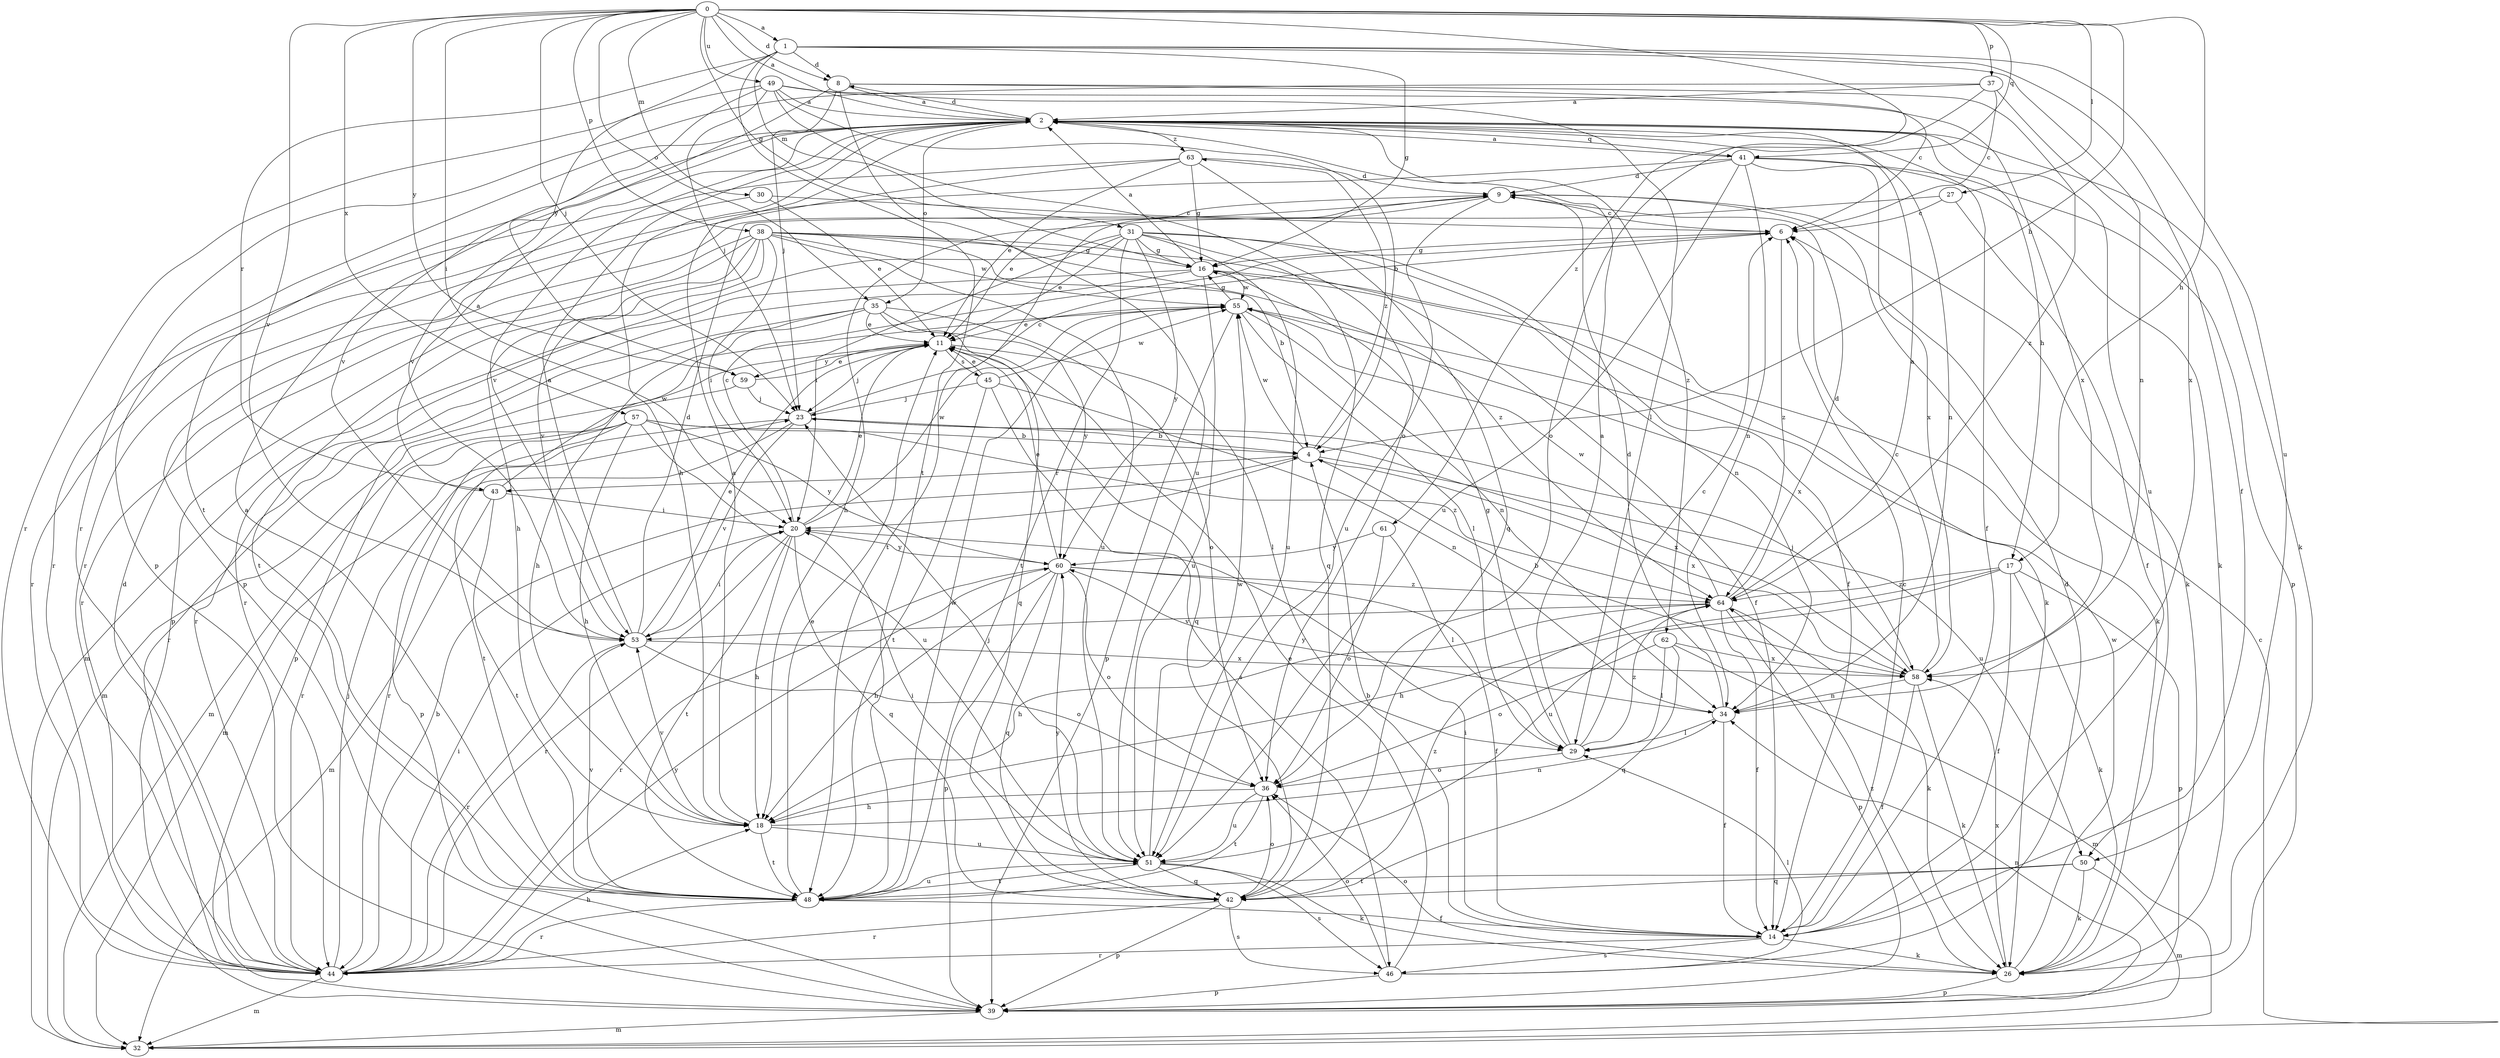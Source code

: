 strict digraph  {
0;
1;
2;
4;
6;
8;
9;
11;
14;
16;
17;
18;
20;
23;
26;
27;
29;
30;
31;
32;
34;
35;
36;
37;
38;
39;
41;
42;
43;
44;
45;
46;
48;
49;
50;
51;
53;
55;
57;
58;
59;
60;
61;
62;
63;
64;
0 -> 1  [label=a];
0 -> 2  [label=a];
0 -> 4  [label=b];
0 -> 8  [label=d];
0 -> 16  [label=g];
0 -> 17  [label=h];
0 -> 20  [label=i];
0 -> 23  [label=j];
0 -> 27  [label=l];
0 -> 30  [label=m];
0 -> 35  [label=o];
0 -> 37  [label=p];
0 -> 38  [label=p];
0 -> 41  [label=q];
0 -> 49  [label=u];
0 -> 53  [label=v];
0 -> 57  [label=x];
0 -> 59  [label=y];
0 -> 61  [label=z];
1 -> 8  [label=d];
1 -> 14  [label=f];
1 -> 16  [label=g];
1 -> 31  [label=m];
1 -> 34  [label=n];
1 -> 43  [label=r];
1 -> 48  [label=t];
1 -> 50  [label=u];
1 -> 59  [label=y];
2 -> 8  [label=d];
2 -> 14  [label=f];
2 -> 17  [label=h];
2 -> 18  [label=h];
2 -> 26  [label=k];
2 -> 34  [label=n];
2 -> 35  [label=o];
2 -> 39  [label=p];
2 -> 41  [label=q];
2 -> 48  [label=t];
2 -> 50  [label=u];
2 -> 53  [label=v];
2 -> 62  [label=z];
2 -> 63  [label=z];
4 -> 20  [label=i];
4 -> 43  [label=r];
4 -> 50  [label=u];
4 -> 55  [label=w];
4 -> 58  [label=x];
4 -> 63  [label=z];
6 -> 16  [label=g];
6 -> 64  [label=z];
8 -> 2  [label=a];
8 -> 6  [label=c];
8 -> 23  [label=j];
8 -> 51  [label=u];
8 -> 53  [label=v];
8 -> 64  [label=z];
9 -> 6  [label=c];
9 -> 11  [label=e];
9 -> 26  [label=k];
9 -> 48  [label=t];
9 -> 51  [label=u];
11 -> 23  [label=j];
11 -> 29  [label=l];
11 -> 32  [label=m];
11 -> 42  [label=q];
11 -> 45  [label=s];
11 -> 59  [label=y];
14 -> 4  [label=b];
14 -> 6  [label=c];
14 -> 20  [label=i];
14 -> 26  [label=k];
14 -> 44  [label=r];
14 -> 46  [label=s];
16 -> 2  [label=a];
16 -> 14  [label=f];
16 -> 26  [label=k];
16 -> 32  [label=m];
16 -> 44  [label=r];
16 -> 51  [label=u];
16 -> 55  [label=w];
17 -> 14  [label=f];
17 -> 18  [label=h];
17 -> 26  [label=k];
17 -> 39  [label=p];
17 -> 51  [label=u];
17 -> 64  [label=z];
18 -> 2  [label=a];
18 -> 34  [label=n];
18 -> 48  [label=t];
18 -> 51  [label=u];
18 -> 53  [label=v];
20 -> 6  [label=c];
20 -> 11  [label=e];
20 -> 18  [label=h];
20 -> 42  [label=q];
20 -> 44  [label=r];
20 -> 48  [label=t];
20 -> 55  [label=w];
20 -> 60  [label=y];
23 -> 4  [label=b];
23 -> 6  [label=c];
23 -> 32  [label=m];
23 -> 44  [label=r];
23 -> 53  [label=v];
23 -> 58  [label=x];
26 -> 36  [label=o];
26 -> 39  [label=p];
26 -> 55  [label=w];
26 -> 58  [label=x];
26 -> 64  [label=z];
27 -> 6  [label=c];
27 -> 14  [label=f];
27 -> 18  [label=h];
29 -> 2  [label=a];
29 -> 6  [label=c];
29 -> 16  [label=g];
29 -> 36  [label=o];
29 -> 64  [label=z];
30 -> 6  [label=c];
30 -> 11  [label=e];
30 -> 44  [label=r];
31 -> 11  [label=e];
31 -> 14  [label=f];
31 -> 16  [label=g];
31 -> 20  [label=i];
31 -> 34  [label=n];
31 -> 42  [label=q];
31 -> 44  [label=r];
31 -> 48  [label=t];
31 -> 51  [label=u];
31 -> 60  [label=y];
32 -> 6  [label=c];
34 -> 9  [label=d];
34 -> 14  [label=f];
34 -> 29  [label=l];
34 -> 60  [label=y];
35 -> 11  [label=e];
35 -> 18  [label=h];
35 -> 36  [label=o];
35 -> 39  [label=p];
35 -> 42  [label=q];
35 -> 44  [label=r];
35 -> 60  [label=y];
36 -> 18  [label=h];
36 -> 48  [label=t];
36 -> 51  [label=u];
37 -> 2  [label=a];
37 -> 6  [label=c];
37 -> 36  [label=o];
37 -> 44  [label=r];
37 -> 58  [label=x];
38 -> 4  [label=b];
38 -> 16  [label=g];
38 -> 18  [label=h];
38 -> 20  [label=i];
38 -> 26  [label=k];
38 -> 39  [label=p];
38 -> 44  [label=r];
38 -> 48  [label=t];
38 -> 51  [label=u];
38 -> 53  [label=v];
38 -> 55  [label=w];
38 -> 64  [label=z];
39 -> 32  [label=m];
39 -> 34  [label=n];
41 -> 2  [label=a];
41 -> 9  [label=d];
41 -> 26  [label=k];
41 -> 34  [label=n];
41 -> 39  [label=p];
41 -> 44  [label=r];
41 -> 51  [label=u];
41 -> 58  [label=x];
42 -> 36  [label=o];
42 -> 39  [label=p];
42 -> 44  [label=r];
42 -> 46  [label=s];
42 -> 60  [label=y];
42 -> 64  [label=z];
43 -> 2  [label=a];
43 -> 20  [label=i];
43 -> 32  [label=m];
43 -> 48  [label=t];
43 -> 55  [label=w];
44 -> 4  [label=b];
44 -> 9  [label=d];
44 -> 18  [label=h];
44 -> 20  [label=i];
44 -> 23  [label=j];
44 -> 32  [label=m];
44 -> 60  [label=y];
45 -> 11  [label=e];
45 -> 23  [label=j];
45 -> 34  [label=n];
45 -> 46  [label=s];
45 -> 48  [label=t];
45 -> 55  [label=w];
46 -> 9  [label=d];
46 -> 11  [label=e];
46 -> 29  [label=l];
46 -> 36  [label=o];
46 -> 39  [label=p];
48 -> 2  [label=a];
48 -> 11  [label=e];
48 -> 14  [label=f];
48 -> 44  [label=r];
48 -> 51  [label=u];
48 -> 53  [label=v];
48 -> 55  [label=w];
49 -> 2  [label=a];
49 -> 4  [label=b];
49 -> 23  [label=j];
49 -> 29  [label=l];
49 -> 36  [label=o];
49 -> 44  [label=r];
49 -> 53  [label=v];
49 -> 58  [label=x];
50 -> 26  [label=k];
50 -> 32  [label=m];
50 -> 42  [label=q];
50 -> 48  [label=t];
51 -> 20  [label=i];
51 -> 23  [label=j];
51 -> 26  [label=k];
51 -> 42  [label=q];
51 -> 46  [label=s];
51 -> 48  [label=t];
51 -> 55  [label=w];
53 -> 2  [label=a];
53 -> 9  [label=d];
53 -> 11  [label=e];
53 -> 20  [label=i];
53 -> 36  [label=o];
53 -> 44  [label=r];
53 -> 58  [label=x];
55 -> 11  [label=e];
55 -> 16  [label=g];
55 -> 29  [label=l];
55 -> 34  [label=n];
55 -> 39  [label=p];
55 -> 58  [label=x];
57 -> 4  [label=b];
57 -> 18  [label=h];
57 -> 39  [label=p];
57 -> 44  [label=r];
57 -> 48  [label=t];
57 -> 51  [label=u];
57 -> 60  [label=y];
57 -> 64  [label=z];
58 -> 4  [label=b];
58 -> 6  [label=c];
58 -> 14  [label=f];
58 -> 23  [label=j];
58 -> 26  [label=k];
58 -> 34  [label=n];
59 -> 11  [label=e];
59 -> 23  [label=j];
59 -> 32  [label=m];
60 -> 11  [label=e];
60 -> 14  [label=f];
60 -> 18  [label=h];
60 -> 36  [label=o];
60 -> 39  [label=p];
60 -> 42  [label=q];
60 -> 44  [label=r];
60 -> 64  [label=z];
61 -> 29  [label=l];
61 -> 36  [label=o];
61 -> 60  [label=y];
62 -> 29  [label=l];
62 -> 32  [label=m];
62 -> 36  [label=o];
62 -> 42  [label=q];
62 -> 58  [label=x];
63 -> 9  [label=d];
63 -> 11  [label=e];
63 -> 16  [label=g];
63 -> 39  [label=p];
63 -> 42  [label=q];
63 -> 44  [label=r];
64 -> 2  [label=a];
64 -> 9  [label=d];
64 -> 14  [label=f];
64 -> 18  [label=h];
64 -> 26  [label=k];
64 -> 39  [label=p];
64 -> 53  [label=v];
64 -> 55  [label=w];
}
